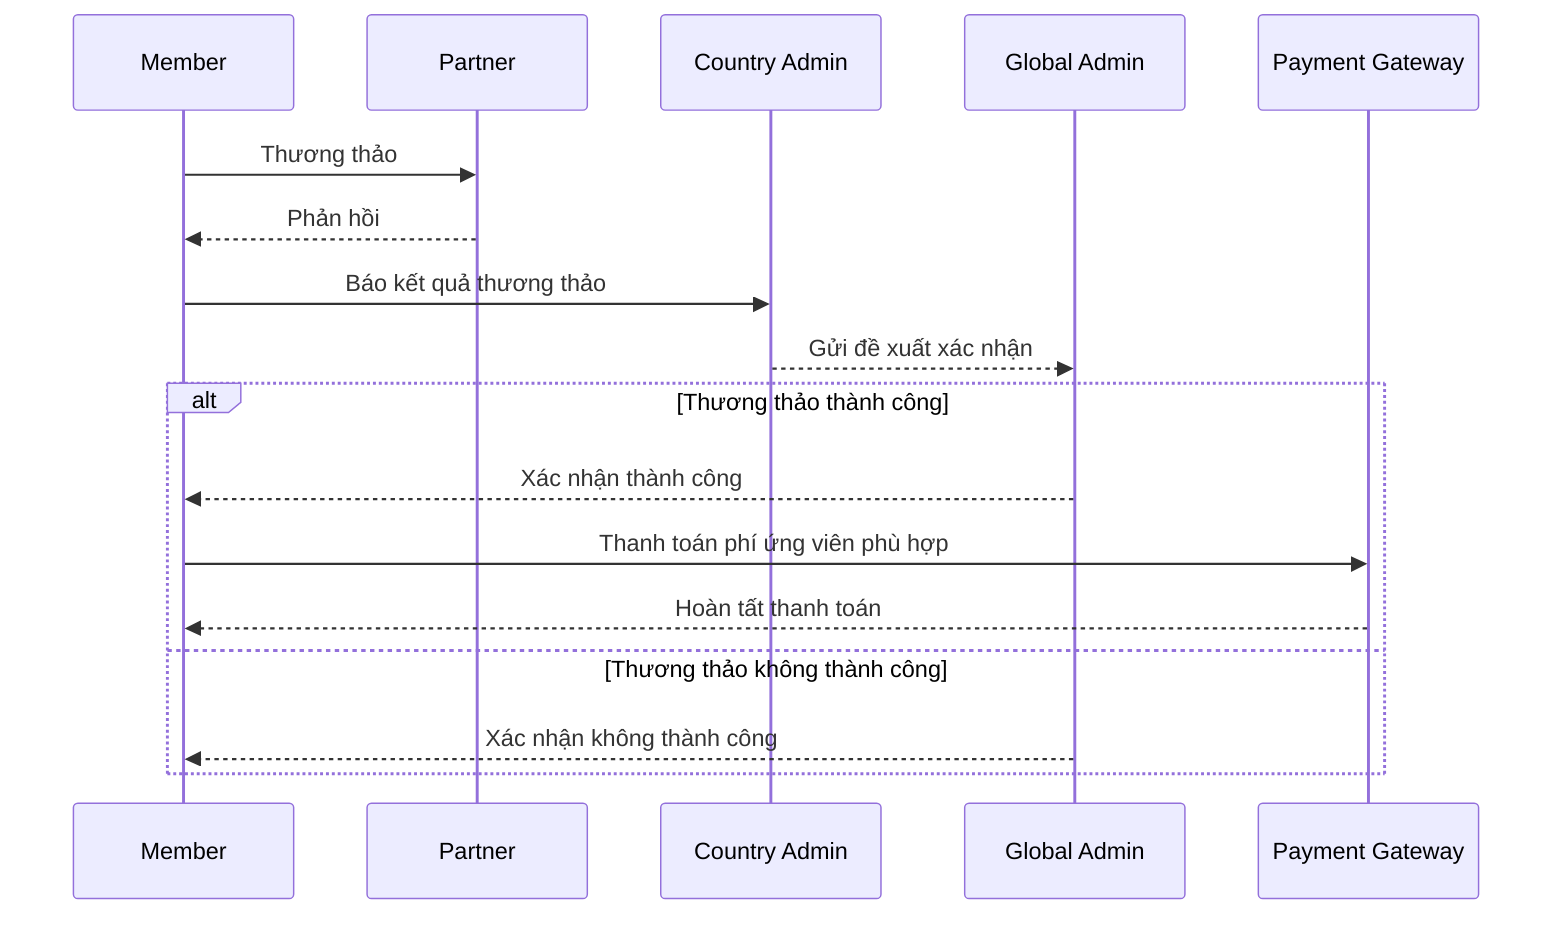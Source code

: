 sequenceDiagram
    participant M as Member
    participant P as Partner
    participant CA as Country Admin
    participant GA as Global Admin
    participant Pay as Payment Gateway

    M->>P: Thương thảo
    P-->>M: Phản hồi

    M->>CA: Báo kết quả thương thảo
    CA-->>GA: Gửi đề xuất xác nhận

    alt Thương thảo thành công
        GA-->>M: Xác nhận thành công
        M->>Pay: Thanh toán phí ứng viên phù hợp
        Pay-->>M: Hoàn tất thanh toán
    else Thương thảo không thành công
        GA-->>M: Xác nhận không thành công
    end